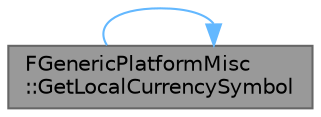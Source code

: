 digraph "FGenericPlatformMisc::GetLocalCurrencySymbol"
{
 // INTERACTIVE_SVG=YES
 // LATEX_PDF_SIZE
  bgcolor="transparent";
  edge [fontname=Helvetica,fontsize=10,labelfontname=Helvetica,labelfontsize=10];
  node [fontname=Helvetica,fontsize=10,shape=box,height=0.2,width=0.4];
  rankdir="LR";
  Node1 [id="Node000001",label="FGenericPlatformMisc\l::GetLocalCurrencySymbol",height=0.2,width=0.4,color="gray40", fillcolor="grey60", style="filled", fontcolor="black",tooltip="Returns the currency symbol associated with the device's locale."];
  Node1 -> Node1 [id="edge1_Node000001_Node000001",color="steelblue1",style="solid",tooltip=" "];
}
